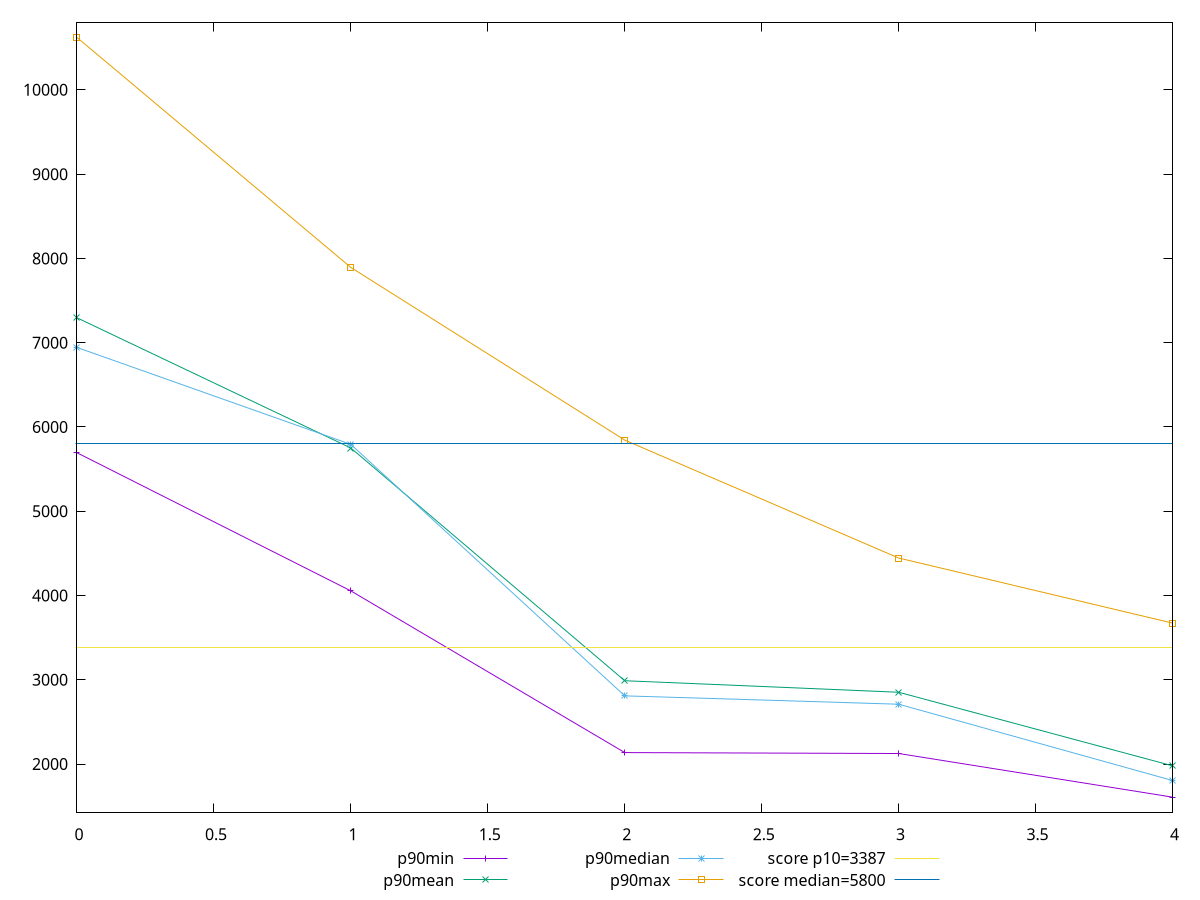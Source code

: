 reset

$p90Min <<EOF
0 5693.65993405112
1 4054.615080586157
2 2136.3199999999997
3 2125.32
4 1607.5315
EOF

$p90Mean <<EOF
0 7294.868597686922
1 5749.9073843087135
2 2988.965125066418
3 2852.1463962636903
4 1979.0526098510445
EOF

$p90Median <<EOF
0 6943.124949061906
1 5792.7324499615315
2 2809.4162239997736
3 2710.185369999677
4 1804.8752499997984
EOF

$p90Max <<EOF
0 10621.328352538801
1 7892.159835482871
2 5843.903282698261
3 4444.807799999689
4 3672.48213799967
EOF

set key outside below
set xrange [0:4]
set yrange [1427.255562949224:10801.604289589577]
set trange [1427.255562949224:10801.604289589577]
set terminal svg size 640, 560 enhanced background rgb 'white'
set output "report_00015_2021-02-09T16-11-33.973Z/speed-index/progression/value.svg"

plot $p90Min title "p90min" with linespoints, \
     $p90Mean title "p90mean" with linespoints, \
     $p90Median title "p90median" with linespoints, \
     $p90Max title "p90max" with linespoints, \
     3387 title "score p10=3387", \
     5800 title "score median=5800"

reset
